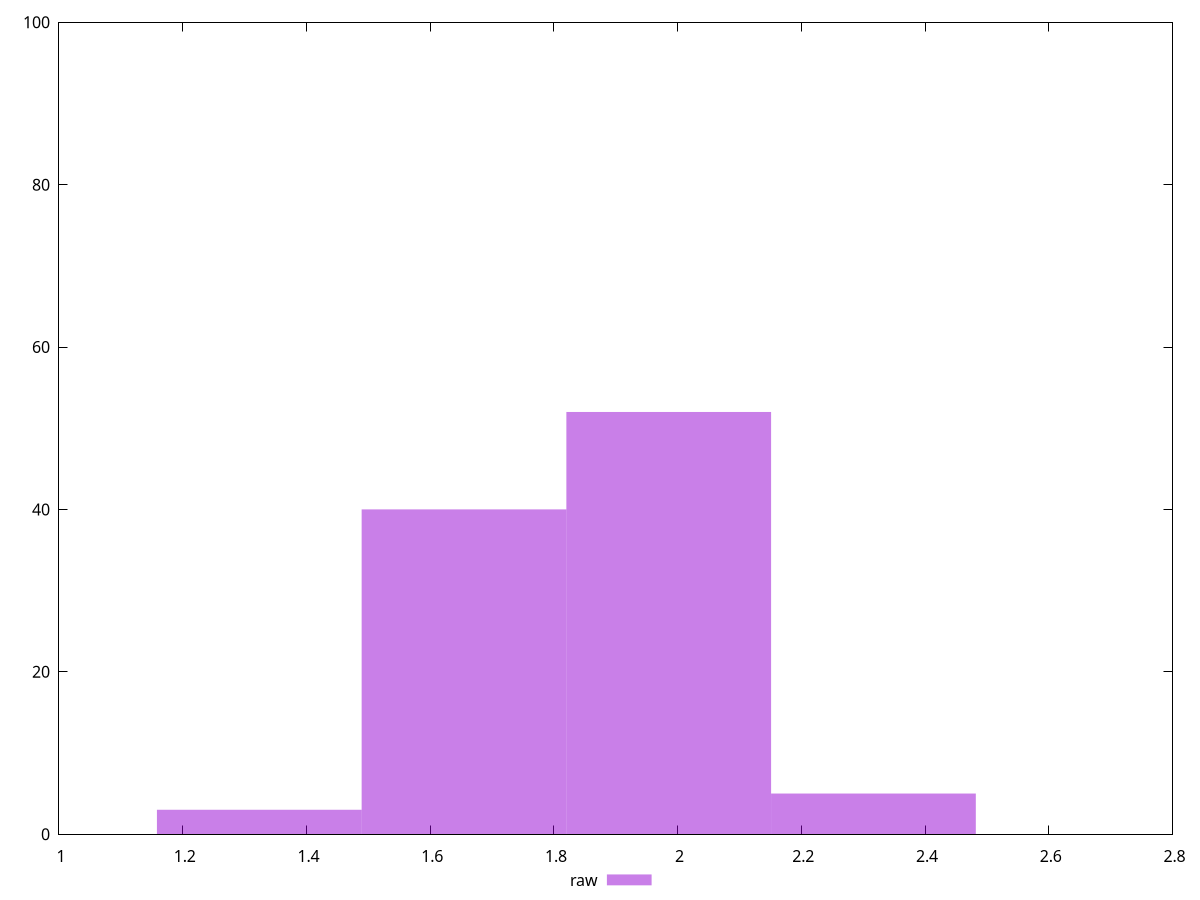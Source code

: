 reset
set terminal svg size 640, 490 enhanced background rgb 'white'
set output "reprap/server-response-time/samples/pages+cached+noexternal+nojs/raw/histogram.svg"

$raw <<EOF
1.6547079255052037 40
1.323766340404163 3
1.9856495106062446 52
2.3165910957072855 5
EOF

set key outside below
set boxwidth 0.33094158510104077
set yrange [0:100]
set style fill transparent solid 0.5 noborder

plot \
  $raw title "raw" with boxes, \


reset